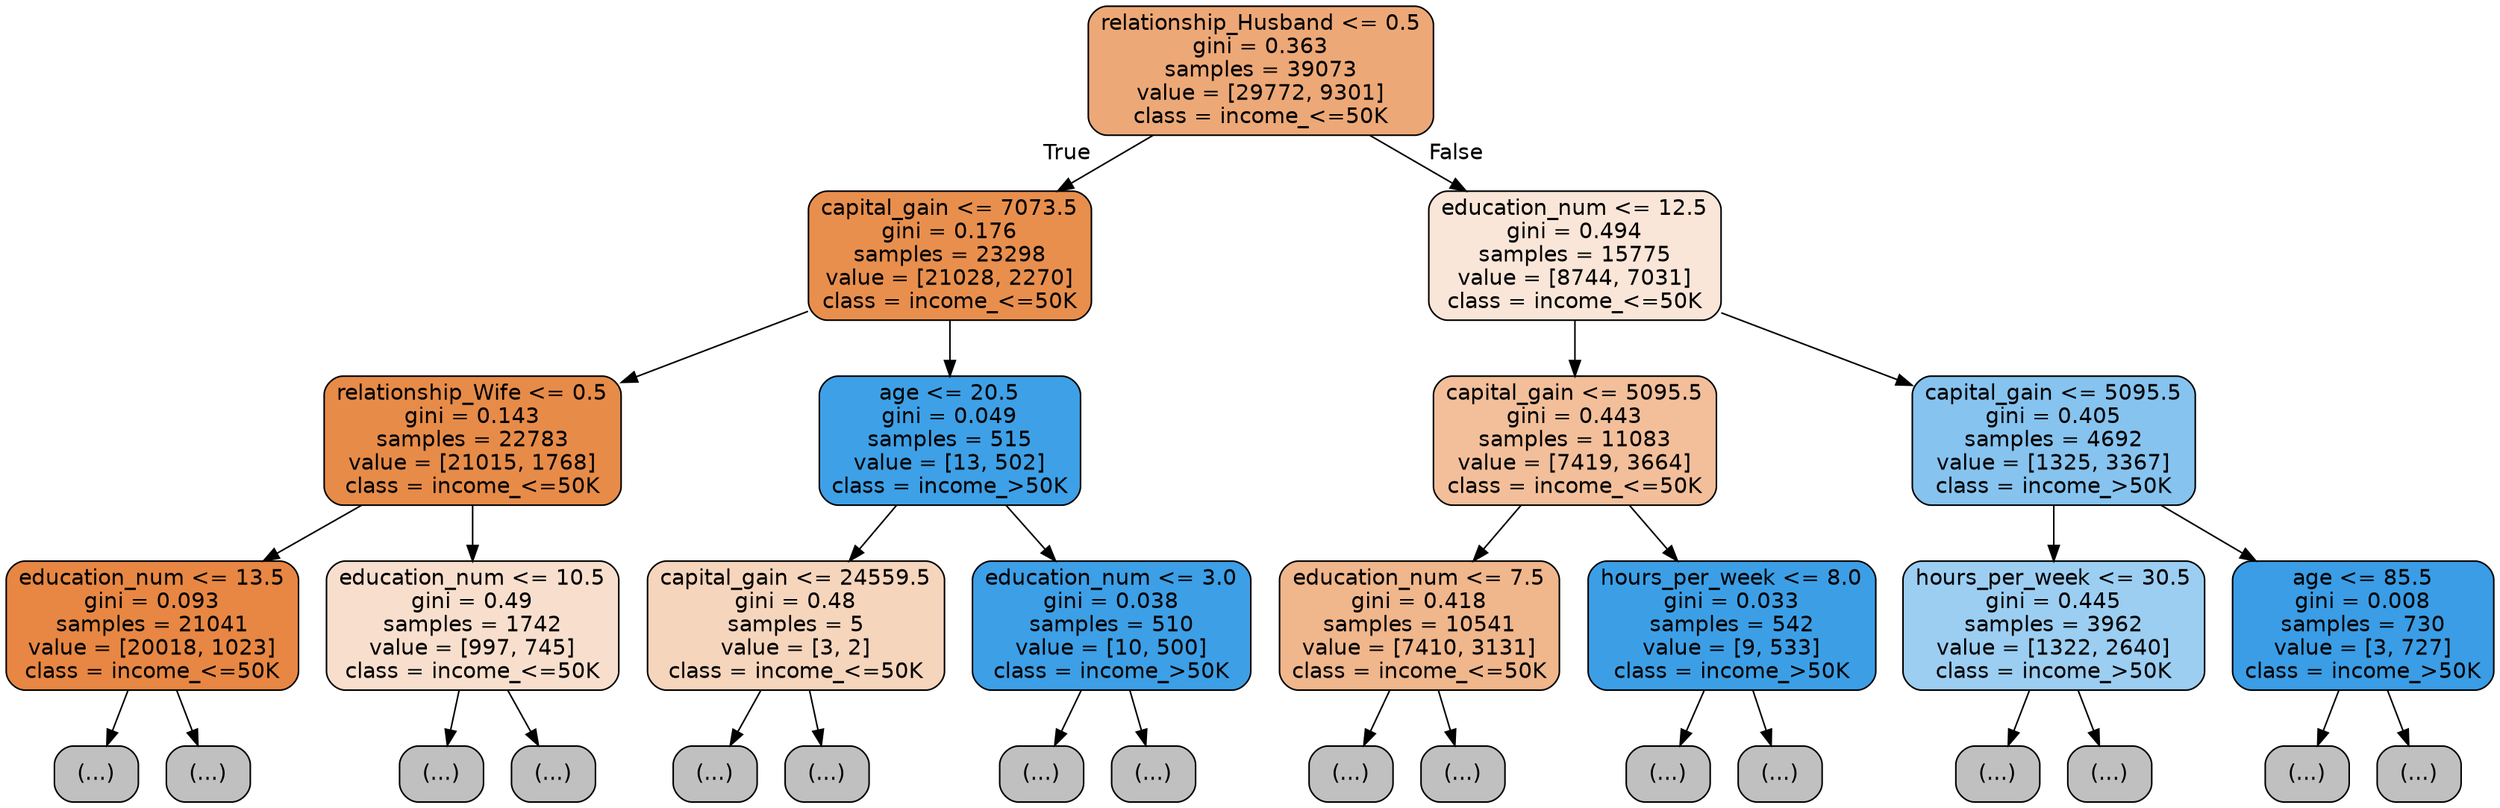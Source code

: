 digraph Tree {
node [shape=box, style="filled, rounded", color="black", fontname=helvetica] ;
edge [fontname=helvetica] ;
0 [label="relationship_Husband <= 0.5\ngini = 0.363\nsamples = 39073\nvalue = [29772, 9301]\nclass = income_<=50K", fillcolor="#e58139af"] ;
1 [label="capital_gain <= 7073.5\ngini = 0.176\nsamples = 23298\nvalue = [21028, 2270]\nclass = income_<=50K", fillcolor="#e58139e3"] ;
0 -> 1 [labeldistance=2.5, labelangle=45, headlabel="True"] ;
2 [label="relationship_Wife <= 0.5\ngini = 0.143\nsamples = 22783\nvalue = [21015, 1768]\nclass = income_<=50K", fillcolor="#e58139ea"] ;
1 -> 2 ;
3 [label="education_num <= 13.5\ngini = 0.093\nsamples = 21041\nvalue = [20018, 1023]\nclass = income_<=50K", fillcolor="#e58139f2"] ;
2 -> 3 ;
4 [label="(...)", fillcolor="#C0C0C0"] ;
3 -> 4 ;
5 [label="(...)", fillcolor="#C0C0C0"] ;
3 -> 5 ;
6 [label="education_num <= 10.5\ngini = 0.49\nsamples = 1742\nvalue = [997, 745]\nclass = income_<=50K", fillcolor="#e5813940"] ;
2 -> 6 ;
7 [label="(...)", fillcolor="#C0C0C0"] ;
6 -> 7 ;
8 [label="(...)", fillcolor="#C0C0C0"] ;
6 -> 8 ;
9 [label="age <= 20.5\ngini = 0.049\nsamples = 515\nvalue = [13, 502]\nclass = income_>50K", fillcolor="#399de5f8"] ;
1 -> 9 ;
10 [label="capital_gain <= 24559.5\ngini = 0.48\nsamples = 5\nvalue = [3, 2]\nclass = income_<=50K", fillcolor="#e5813955"] ;
9 -> 10 ;
11 [label="(...)", fillcolor="#C0C0C0"] ;
10 -> 11 ;
12 [label="(...)", fillcolor="#C0C0C0"] ;
10 -> 12 ;
13 [label="education_num <= 3.0\ngini = 0.038\nsamples = 510\nvalue = [10, 500]\nclass = income_>50K", fillcolor="#399de5fa"] ;
9 -> 13 ;
14 [label="(...)", fillcolor="#C0C0C0"] ;
13 -> 14 ;
15 [label="(...)", fillcolor="#C0C0C0"] ;
13 -> 15 ;
16 [label="education_num <= 12.5\ngini = 0.494\nsamples = 15775\nvalue = [8744, 7031]\nclass = income_<=50K", fillcolor="#e5813932"] ;
0 -> 16 [labeldistance=2.5, labelangle=-45, headlabel="False"] ;
17 [label="capital_gain <= 5095.5\ngini = 0.443\nsamples = 11083\nvalue = [7419, 3664]\nclass = income_<=50K", fillcolor="#e5813981"] ;
16 -> 17 ;
18 [label="education_num <= 7.5\ngini = 0.418\nsamples = 10541\nvalue = [7410, 3131]\nclass = income_<=50K", fillcolor="#e5813993"] ;
17 -> 18 ;
19 [label="(...)", fillcolor="#C0C0C0"] ;
18 -> 19 ;
20 [label="(...)", fillcolor="#C0C0C0"] ;
18 -> 20 ;
21 [label="hours_per_week <= 8.0\ngini = 0.033\nsamples = 542\nvalue = [9, 533]\nclass = income_>50K", fillcolor="#399de5fb"] ;
17 -> 21 ;
22 [label="(...)", fillcolor="#C0C0C0"] ;
21 -> 22 ;
23 [label="(...)", fillcolor="#C0C0C0"] ;
21 -> 23 ;
24 [label="capital_gain <= 5095.5\ngini = 0.405\nsamples = 4692\nvalue = [1325, 3367]\nclass = income_>50K", fillcolor="#399de59b"] ;
16 -> 24 ;
25 [label="hours_per_week <= 30.5\ngini = 0.445\nsamples = 3962\nvalue = [1322, 2640]\nclass = income_>50K", fillcolor="#399de57f"] ;
24 -> 25 ;
26 [label="(...)", fillcolor="#C0C0C0"] ;
25 -> 26 ;
27 [label="(...)", fillcolor="#C0C0C0"] ;
25 -> 27 ;
28 [label="age <= 85.5\ngini = 0.008\nsamples = 730\nvalue = [3, 727]\nclass = income_>50K", fillcolor="#399de5fe"] ;
24 -> 28 ;
29 [label="(...)", fillcolor="#C0C0C0"] ;
28 -> 29 ;
30 [label="(...)", fillcolor="#C0C0C0"] ;
28 -> 30 ;
}